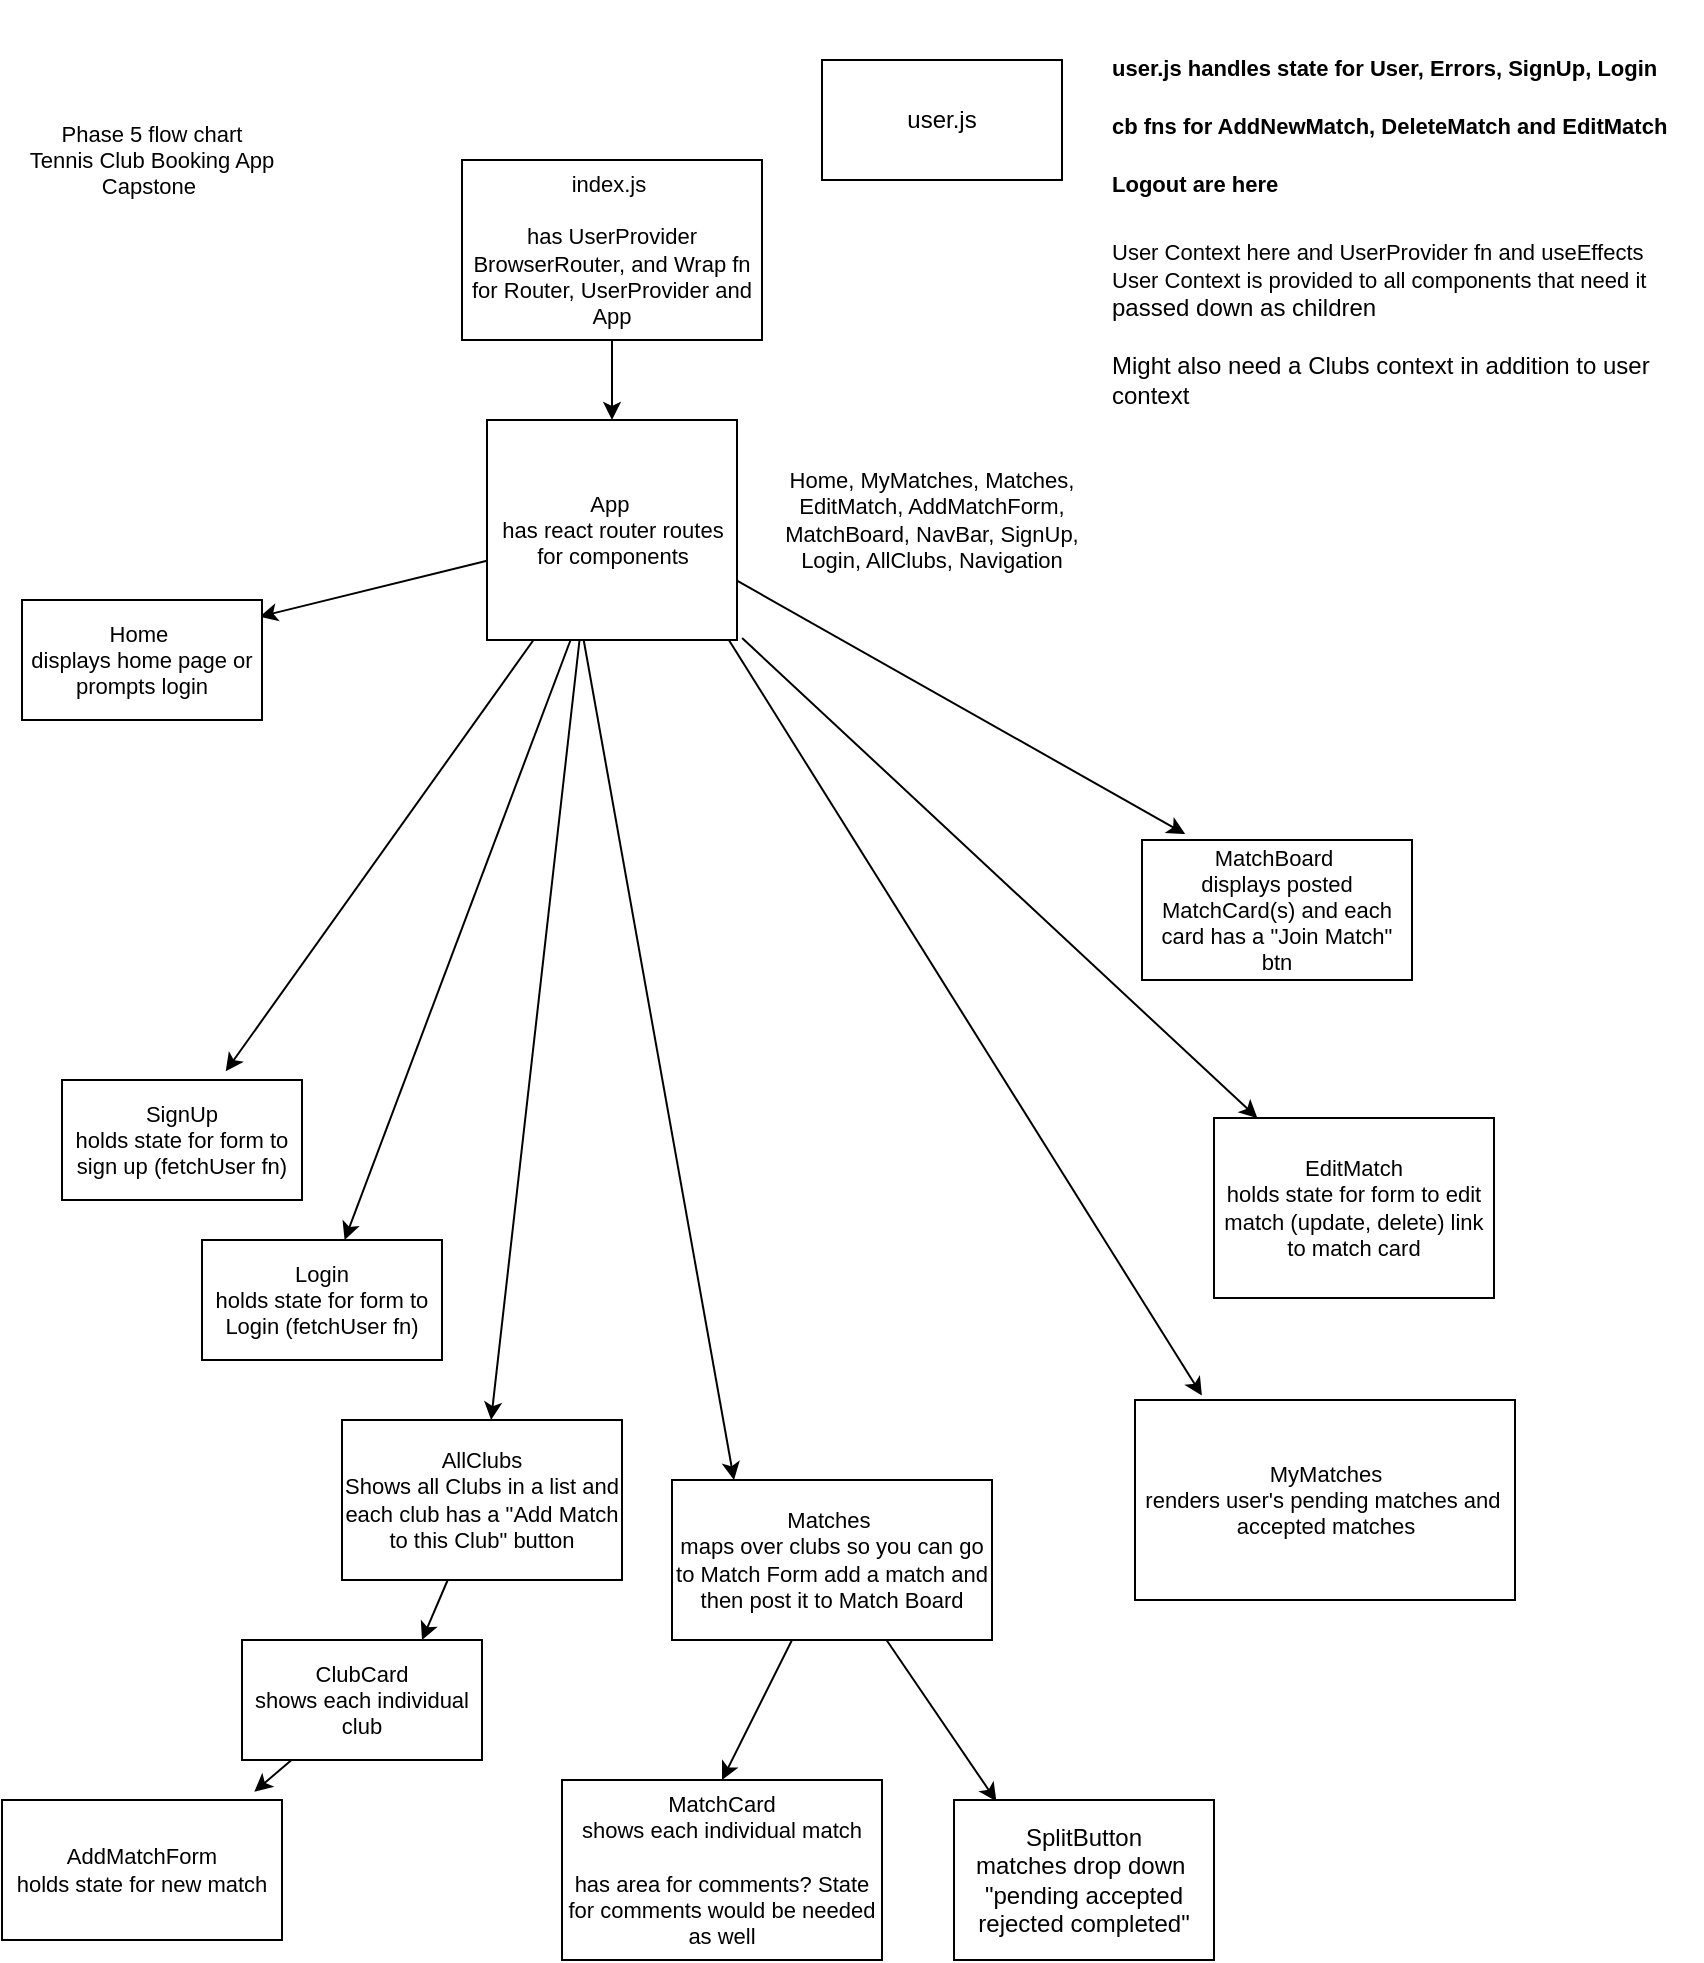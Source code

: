 <mxfile>
    <diagram id="ca9BShzw7J080Vqpb4vu" name="Page-1">
        <mxGraphModel dx="914" dy="629" grid="1" gridSize="10" guides="1" tooltips="1" connect="1" arrows="1" fold="1" page="1" pageScale="1" pageWidth="850" pageHeight="1100" math="0" shadow="0">
            <root>
                <mxCell id="0"/>
                <mxCell id="1" parent="0"/>
                <mxCell id="2" value="user.js" style="rounded=0;whiteSpace=wrap;html=1;" parent="1" vertex="1">
                    <mxGeometry x="420" y="40" width="120" height="60" as="geometry"/>
                </mxCell>
                <mxCell id="3" value="&lt;h1&gt;&lt;font style=&quot;font-size: 11px;&quot;&gt;user.js handles state for User, Errors, SignUp, Login&lt;br&gt;cb fns for AddNewMatch, DeleteMatch and EditMatch Logout are here&lt;/font&gt;&lt;/h1&gt;&lt;div&gt;&lt;font style=&quot;font-size: 11px;&quot;&gt;User Context here and UserProvider fn and useEffects&lt;br&gt;&lt;/font&gt;&lt;/div&gt;&lt;div&gt;&lt;font style=&quot;font-size: 11px;&quot;&gt;User Context is provided to all components that need it&lt;/font&gt;&lt;/div&gt;&lt;div&gt;passed down as children&lt;/div&gt;&lt;div&gt;&lt;br&gt;&lt;/div&gt;&lt;div&gt;Might also need a Clubs context in addition to user context&amp;nbsp;&lt;/div&gt;&lt;h1&gt;&lt;br&gt;&lt;/h1&gt;" style="text;html=1;strokeColor=none;fillColor=none;spacing=5;spacingTop=-20;whiteSpace=wrap;overflow=hidden;rounded=0;" parent="1" vertex="1">
                    <mxGeometry x="560" y="20" width="300" height="220" as="geometry"/>
                </mxCell>
                <mxCell id="4" value="" style="edgeStyle=none;html=1;fontSize=11;" parent="1" source="5" target="14" edge="1">
                    <mxGeometry relative="1" as="geometry"/>
                </mxCell>
                <mxCell id="5" value="index.js&amp;nbsp;&lt;br&gt;&lt;br&gt;has UserProvider&lt;br&gt;BrowserRouter, and Wrap fn for Router, UserProvider and App" style="rounded=0;whiteSpace=wrap;html=1;fontSize=11;" parent="1" vertex="1">
                    <mxGeometry x="240" y="90" width="150" height="90" as="geometry"/>
                </mxCell>
                <mxCell id="6" style="edgeStyle=none;html=1;entryX=0.99;entryY=0.139;entryDx=0;entryDy=0;entryPerimeter=0;fontSize=11;" parent="1" source="14" target="16" edge="1">
                    <mxGeometry relative="1" as="geometry"/>
                </mxCell>
                <mxCell id="7" style="edgeStyle=none;html=1;entryX=0.682;entryY=-0.072;entryDx=0;entryDy=0;entryPerimeter=0;fontSize=11;" parent="1" source="14" target="20" edge="1">
                    <mxGeometry relative="1" as="geometry"/>
                </mxCell>
                <mxCell id="8" style="edgeStyle=none;html=1;fontSize=11;" parent="1" source="14" target="21" edge="1">
                    <mxGeometry relative="1" as="geometry"/>
                </mxCell>
                <mxCell id="9" style="edgeStyle=none;html=1;fontSize=11;" parent="1" target="23" edge="1">
                    <mxGeometry relative="1" as="geometry">
                        <mxPoint x="298.763" y="330" as="sourcePoint"/>
                    </mxGeometry>
                </mxCell>
                <mxCell id="10" style="edgeStyle=none;html=1;entryX=0.16;entryY=-0.042;entryDx=0;entryDy=0;entryPerimeter=0;fontSize=11;" parent="1" target="24" edge="1">
                    <mxGeometry relative="1" as="geometry">
                        <mxPoint x="377.5" y="300.341" as="sourcePoint"/>
                    </mxGeometry>
                </mxCell>
                <mxCell id="11" style="edgeStyle=none;html=1;entryX=0.25;entryY=0;entryDx=0;entryDy=0;fontSize=11;" parent="1" edge="1">
                    <mxGeometry relative="1" as="geometry">
                        <mxPoint x="300.842" y="330" as="sourcePoint"/>
                        <mxPoint x="376" y="750" as="targetPoint"/>
                    </mxGeometry>
                </mxCell>
                <mxCell id="12" style="edgeStyle=none;html=1;entryX=0.176;entryY=-0.022;entryDx=0;entryDy=0;entryPerimeter=0;fontSize=11;" parent="1" target="26" edge="1">
                    <mxGeometry relative="1" as="geometry">
                        <mxPoint x="373.431" y="330" as="sourcePoint"/>
                    </mxGeometry>
                </mxCell>
                <mxCell id="13" style="edgeStyle=none;html=1;fontSize=11;" parent="1" target="19" edge="1">
                    <mxGeometry relative="1" as="geometry">
                        <mxPoint x="380.044" y="329" as="sourcePoint"/>
                    </mxGeometry>
                </mxCell>
                <mxCell id="14" value="App&amp;nbsp;&lt;br&gt;has react router routes for components" style="rounded=0;whiteSpace=wrap;html=1;fontSize=11;" parent="1" vertex="1">
                    <mxGeometry x="252.5" y="220" width="125" height="110" as="geometry"/>
                </mxCell>
                <mxCell id="15" value="Home, MyMatches, Matches, EditMatch, AddMatchForm, MatchBoard, NavBar, SignUp, Login, AllClubs, Navigation" style="text;html=1;strokeColor=none;fillColor=none;align=center;verticalAlign=middle;whiteSpace=wrap;rounded=0;fontSize=11;" parent="1" vertex="1">
                    <mxGeometry x="390" y="230" width="170" height="80" as="geometry"/>
                </mxCell>
                <mxCell id="16" value="Home&amp;nbsp;&lt;br&gt;displays home page or prompts login" style="rounded=0;whiteSpace=wrap;html=1;fontSize=11;" parent="1" vertex="1">
                    <mxGeometry x="20" y="310" width="120" height="60" as="geometry"/>
                </mxCell>
                <mxCell id="17" style="edgeStyle=none;html=1;entryX=0.5;entryY=0;entryDx=0;entryDy=0;fontSize=11;" parent="1" source="18" target="29" edge="1">
                    <mxGeometry relative="1" as="geometry"/>
                </mxCell>
                <mxCell id="33" style="edgeStyle=none;html=1;entryX=0.163;entryY=0.008;entryDx=0;entryDy=0;entryPerimeter=0;" edge="1" parent="1" source="18" target="32">
                    <mxGeometry relative="1" as="geometry"/>
                </mxCell>
                <mxCell id="18" value="Matches&amp;nbsp;&lt;br&gt;maps over clubs so you can go to Match Form add a match and then post it to Match Board" style="rounded=0;whiteSpace=wrap;html=1;fontSize=11;" parent="1" vertex="1">
                    <mxGeometry x="345" y="750" width="160" height="80" as="geometry"/>
                </mxCell>
                <mxCell id="19" value="EditMatch&lt;br&gt;holds state for form to edit match (update, delete) link to match card" style="rounded=0;whiteSpace=wrap;html=1;fontSize=11;" parent="1" vertex="1">
                    <mxGeometry x="616" y="569" width="140" height="90" as="geometry"/>
                </mxCell>
                <mxCell id="20" value="SignUp&lt;br&gt;holds state for form to sign up (fetchUser fn)" style="rounded=0;whiteSpace=wrap;html=1;fontSize=11;" parent="1" vertex="1">
                    <mxGeometry x="40" y="550" width="120" height="60" as="geometry"/>
                </mxCell>
                <mxCell id="21" value="Login&lt;br&gt;holds state for form to Login (fetchUser fn)" style="rounded=0;whiteSpace=wrap;html=1;fontSize=11;" parent="1" vertex="1">
                    <mxGeometry x="110" y="630" width="120" height="60" as="geometry"/>
                </mxCell>
                <mxCell id="22" style="edgeStyle=none;html=1;entryX=0.75;entryY=0;entryDx=0;entryDy=0;fontSize=11;" parent="1" source="23" target="28" edge="1">
                    <mxGeometry relative="1" as="geometry"/>
                </mxCell>
                <mxCell id="23" value="AllClubs&lt;br&gt;Shows all Clubs in a list and each club has a &quot;Add Match to this Club&quot; button" style="rounded=0;whiteSpace=wrap;html=1;fontSize=11;" parent="1" vertex="1">
                    <mxGeometry x="180" y="720" width="140" height="80" as="geometry"/>
                </mxCell>
                <mxCell id="24" value="MatchBoard&amp;nbsp;&lt;br&gt;displays posted MatchCard(s) and each card has a &quot;Join Match&quot; btn" style="rounded=0;whiteSpace=wrap;html=1;fontSize=11;" parent="1" vertex="1">
                    <mxGeometry x="580" y="430" width="135" height="70" as="geometry"/>
                </mxCell>
                <mxCell id="25" value="AddMatchForm&lt;br&gt;holds state for new match" style="rounded=0;whiteSpace=wrap;html=1;fontSize=11;" parent="1" vertex="1">
                    <mxGeometry x="10" y="910" width="140" height="70" as="geometry"/>
                </mxCell>
                <mxCell id="26" value="MyMatches&lt;br&gt;renders user's pending matches and&amp;nbsp;&lt;br&gt;accepted matches" style="rounded=0;whiteSpace=wrap;html=1;fontSize=11;" parent="1" vertex="1">
                    <mxGeometry x="576.5" y="710" width="190" height="100" as="geometry"/>
                </mxCell>
                <mxCell id="27" style="edgeStyle=none;html=1;entryX=0.901;entryY=-0.059;entryDx=0;entryDy=0;entryPerimeter=0;fontSize=11;" parent="1" source="28" target="25" edge="1">
                    <mxGeometry relative="1" as="geometry"/>
                </mxCell>
                <mxCell id="28" value="ClubCard&lt;br&gt;shows each individual club" style="rounded=0;whiteSpace=wrap;html=1;fontSize=11;" parent="1" vertex="1">
                    <mxGeometry x="130" y="830" width="120" height="60" as="geometry"/>
                </mxCell>
                <mxCell id="29" value="MatchCard&lt;br&gt;shows each individual match&lt;br&gt;&lt;br&gt;has area for comments? State for comments would be needed as well" style="whiteSpace=wrap;html=1;fontSize=11;" parent="1" vertex="1">
                    <mxGeometry x="290" y="900" width="160" height="90" as="geometry"/>
                </mxCell>
                <mxCell id="30" value="Phase 5 flow chart&lt;br&gt;Tennis Club Booking App&lt;br&gt;Capstone&amp;nbsp;" style="text;html=1;strokeColor=none;fillColor=none;align=center;verticalAlign=middle;whiteSpace=wrap;rounded=0;fontSize=11;" parent="1" vertex="1">
                    <mxGeometry x="20" y="40" width="130" height="100" as="geometry"/>
                </mxCell>
                <mxCell id="32" value="SplitButton&lt;br&gt;matches drop down&amp;nbsp;&lt;br&gt;&quot;pending accepted rejected completed&quot;" style="rounded=0;whiteSpace=wrap;html=1;" vertex="1" parent="1">
                    <mxGeometry x="486" y="910" width="130" height="80" as="geometry"/>
                </mxCell>
            </root>
        </mxGraphModel>
    </diagram>
</mxfile>